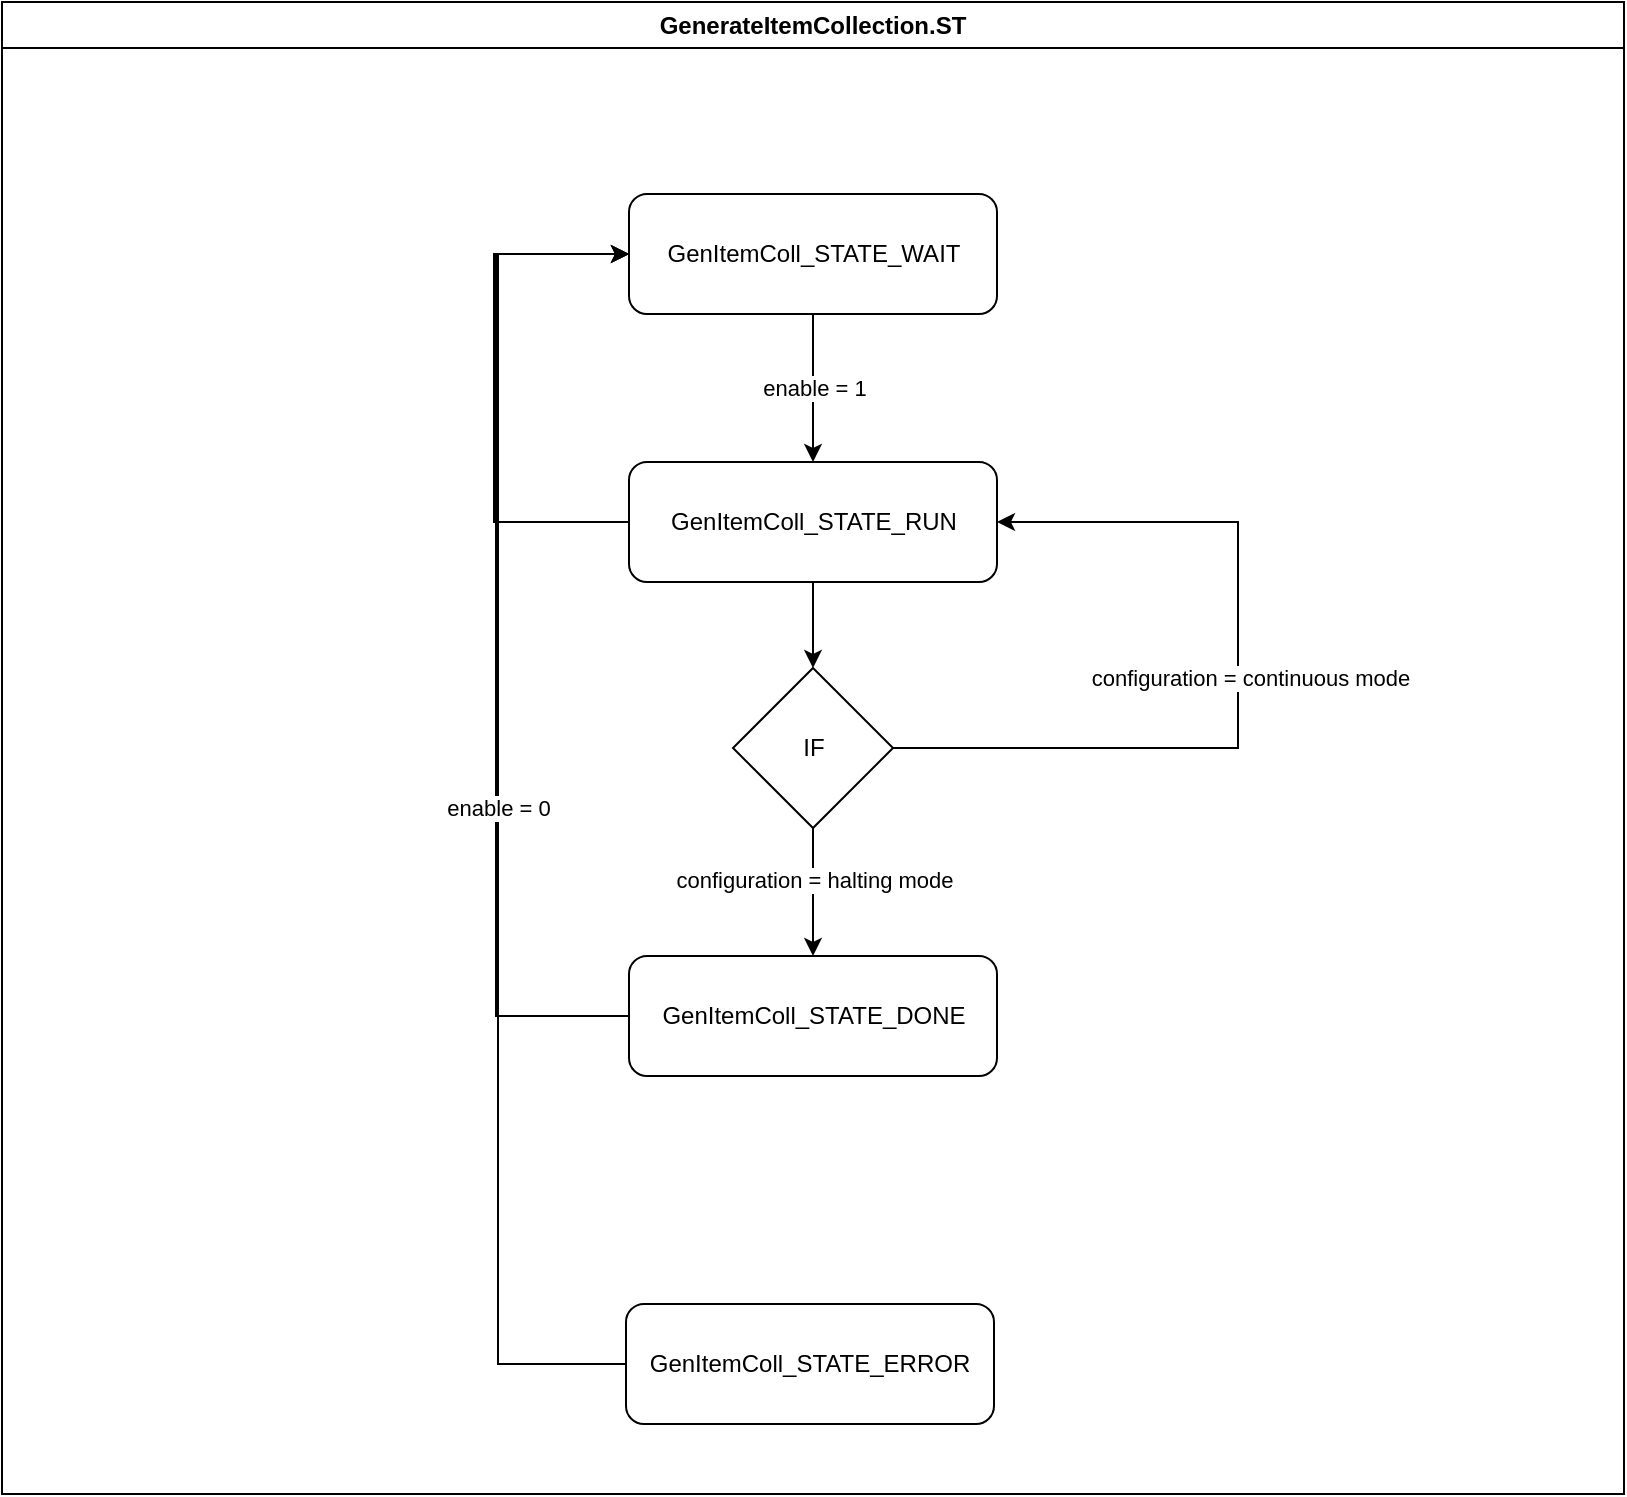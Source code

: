 <mxfile version="21.2.1" type="device">
  <diagram name="GenerateItemCollection FUB" id="OvfLvyhUZhA6uuLOS2j2">
    <mxGraphModel dx="1434" dy="1254" grid="0" gridSize="10" guides="1" tooltips="1" connect="1" arrows="1" fold="1" page="0" pageScale="1" pageWidth="850" pageHeight="1100" math="0" shadow="0">
      <root>
        <mxCell id="0" />
        <mxCell id="1" parent="0" />
        <mxCell id="NR6guONkNAOaUulri4tc-2" value="GenerateItemCollection.ST" style="swimlane;whiteSpace=wrap;html=1;" vertex="1" parent="1">
          <mxGeometry x="57" y="-150" width="811" height="746" as="geometry" />
        </mxCell>
        <mxCell id="NR6guONkNAOaUulri4tc-7" style="edgeStyle=orthogonalEdgeStyle;rounded=0;orthogonalLoop=1;jettySize=auto;html=1;exitX=0;exitY=0.5;exitDx=0;exitDy=0;entryX=0;entryY=0.5;entryDx=0;entryDy=0;" edge="1" parent="NR6guONkNAOaUulri4tc-2" source="NR6guONkNAOaUulri4tc-1" target="NR6guONkNAOaUulri4tc-3">
          <mxGeometry relative="1" as="geometry">
            <Array as="points">
              <mxPoint x="246" y="260" />
              <mxPoint x="246" y="126" />
            </Array>
          </mxGeometry>
        </mxCell>
        <mxCell id="NR6guONkNAOaUulri4tc-11" value="configuration = halting mode" style="edgeStyle=orthogonalEdgeStyle;rounded=0;orthogonalLoop=1;jettySize=auto;html=1;exitX=0.5;exitY=1;exitDx=0;exitDy=0;entryX=0.5;entryY=0;entryDx=0;entryDy=0;" edge="1" parent="NR6guONkNAOaUulri4tc-2" source="NR6guONkNAOaUulri4tc-14" target="NR6guONkNAOaUulri4tc-4">
          <mxGeometry x="-0.188" relative="1" as="geometry">
            <mxPoint as="offset" />
          </mxGeometry>
        </mxCell>
        <mxCell id="NR6guONkNAOaUulri4tc-1" value="GenItemColl_STATE_RUN" style="rounded=1;whiteSpace=wrap;html=1;" vertex="1" parent="NR6guONkNAOaUulri4tc-2">
          <mxGeometry x="313.5" y="230" width="184" height="60" as="geometry" />
        </mxCell>
        <mxCell id="NR6guONkNAOaUulri4tc-10" value="enable = 1" style="edgeStyle=orthogonalEdgeStyle;rounded=0;orthogonalLoop=1;jettySize=auto;html=1;" edge="1" parent="NR6guONkNAOaUulri4tc-2" source="NR6guONkNAOaUulri4tc-3" target="NR6guONkNAOaUulri4tc-1">
          <mxGeometry relative="1" as="geometry" />
        </mxCell>
        <mxCell id="NR6guONkNAOaUulri4tc-3" value="GenItemColl_STATE_WAIT" style="rounded=1;whiteSpace=wrap;html=1;" vertex="1" parent="NR6guONkNAOaUulri4tc-2">
          <mxGeometry x="313.5" y="96" width="184" height="60" as="geometry" />
        </mxCell>
        <mxCell id="NR6guONkNAOaUulri4tc-8" style="edgeStyle=orthogonalEdgeStyle;rounded=0;orthogonalLoop=1;jettySize=auto;html=1;exitX=0;exitY=0.5;exitDx=0;exitDy=0;entryX=0;entryY=0.5;entryDx=0;entryDy=0;" edge="1" parent="NR6guONkNAOaUulri4tc-2" source="NR6guONkNAOaUulri4tc-4" target="NR6guONkNAOaUulri4tc-3">
          <mxGeometry relative="1" as="geometry">
            <mxPoint x="164" y="174" as="targetPoint" />
            <Array as="points">
              <mxPoint x="247" y="507" />
              <mxPoint x="247" y="126" />
            </Array>
          </mxGeometry>
        </mxCell>
        <mxCell id="NR6guONkNAOaUulri4tc-4" value="GenItemColl_STATE_DONE" style="rounded=1;whiteSpace=wrap;html=1;" vertex="1" parent="NR6guONkNAOaUulri4tc-2">
          <mxGeometry x="313.5" y="477" width="184" height="60" as="geometry" />
        </mxCell>
        <mxCell id="NR6guONkNAOaUulri4tc-9" value="enable = 0" style="edgeStyle=orthogonalEdgeStyle;rounded=0;orthogonalLoop=1;jettySize=auto;html=1;exitX=0;exitY=0.5;exitDx=0;exitDy=0;entryX=0;entryY=0.5;entryDx=0;entryDy=0;" edge="1" parent="NR6guONkNAOaUulri4tc-2" source="NR6guONkNAOaUulri4tc-6" target="NR6guONkNAOaUulri4tc-3">
          <mxGeometry relative="1" as="geometry">
            <Array as="points">
              <mxPoint x="248" y="681" />
              <mxPoint x="248" y="126" />
            </Array>
          </mxGeometry>
        </mxCell>
        <mxCell id="NR6guONkNAOaUulri4tc-6" value="GenItemColl_STATE_ERROR" style="rounded=1;whiteSpace=wrap;html=1;" vertex="1" parent="NR6guONkNAOaUulri4tc-2">
          <mxGeometry x="312" y="651" width="184" height="60" as="geometry" />
        </mxCell>
        <mxCell id="NR6guONkNAOaUulri4tc-15" value="" style="edgeStyle=orthogonalEdgeStyle;rounded=0;orthogonalLoop=1;jettySize=auto;html=1;exitX=0.5;exitY=1;exitDx=0;exitDy=0;" edge="1" parent="NR6guONkNAOaUulri4tc-2" source="NR6guONkNAOaUulri4tc-1" target="NR6guONkNAOaUulri4tc-14">
          <mxGeometry x="0.241" relative="1" as="geometry">
            <mxPoint x="464" y="146" as="sourcePoint" />
            <mxPoint x="464" y="333" as="targetPoint" />
            <mxPoint as="offset" />
          </mxGeometry>
        </mxCell>
        <mxCell id="NR6guONkNAOaUulri4tc-14" value="IF" style="rhombus;whiteSpace=wrap;html=1;" vertex="1" parent="NR6guONkNAOaUulri4tc-2">
          <mxGeometry x="365.5" y="333" width="80" height="80" as="geometry" />
        </mxCell>
        <mxCell id="NR6guONkNAOaUulri4tc-12" style="edgeStyle=orthogonalEdgeStyle;rounded=0;orthogonalLoop=1;jettySize=auto;html=1;entryX=1;entryY=0.5;entryDx=0;entryDy=0;exitX=1;exitY=0.5;exitDx=0;exitDy=0;" edge="1" parent="NR6guONkNAOaUulri4tc-2" source="NR6guONkNAOaUulri4tc-14" target="NR6guONkNAOaUulri4tc-1">
          <mxGeometry relative="1" as="geometry">
            <mxPoint x="505" y="373" as="sourcePoint" />
            <mxPoint x="526" y="260" as="targetPoint" />
            <Array as="points">
              <mxPoint x="618" y="373" />
              <mxPoint x="618" y="260" />
            </Array>
          </mxGeometry>
        </mxCell>
        <mxCell id="NR6guONkNAOaUulri4tc-13" value="configuration = continuous mode" style="edgeLabel;html=1;align=center;verticalAlign=middle;resizable=0;points=[];" vertex="1" connectable="0" parent="NR6guONkNAOaUulri4tc-12">
          <mxGeometry x="0.332" y="4" relative="1" as="geometry">
            <mxPoint x="10" y="63" as="offset" />
          </mxGeometry>
        </mxCell>
      </root>
    </mxGraphModel>
  </diagram>
</mxfile>

